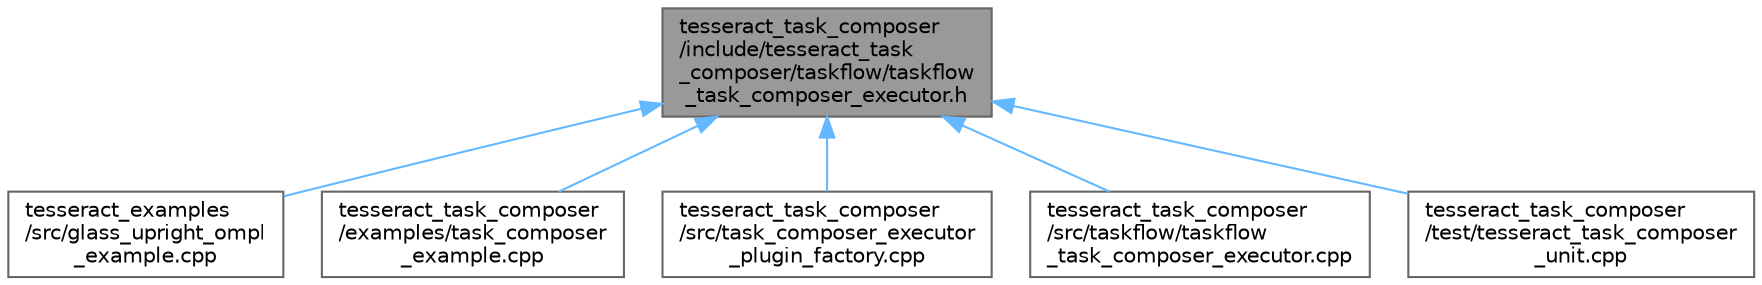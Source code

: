 digraph "tesseract_task_composer/include/tesseract_task_composer/taskflow/taskflow_task_composer_executor.h"
{
 // LATEX_PDF_SIZE
  bgcolor="transparent";
  edge [fontname=Helvetica,fontsize=10,labelfontname=Helvetica,labelfontsize=10];
  node [fontname=Helvetica,fontsize=10,shape=box,height=0.2,width=0.4];
  Node1 [label="tesseract_task_composer\l/include/tesseract_task\l_composer/taskflow/taskflow\l_task_composer_executor.h",height=0.2,width=0.4,color="gray40", fillcolor="grey60", style="filled", fontcolor="black",tooltip="The tasflow executor implementation."];
  Node1 -> Node2 [dir="back",color="steelblue1",style="solid"];
  Node2 [label="tesseract_examples\l/src/glass_upright_ompl\l_example.cpp",height=0.2,width=0.4,color="grey40", fillcolor="white", style="filled",URL="$d6/d0e/glass__upright__ompl__example_8cpp.html",tooltip="Glass upright OMPL example implementation."];
  Node1 -> Node3 [dir="back",color="steelblue1",style="solid"];
  Node3 [label="tesseract_task_composer\l/examples/task_composer\l_example.cpp",height=0.2,width=0.4,color="grey40", fillcolor="white", style="filled",URL="$d2/d8b/task__composer__example_8cpp.html",tooltip=" "];
  Node1 -> Node4 [dir="back",color="steelblue1",style="solid"];
  Node4 [label="tesseract_task_composer\l/src/task_composer_executor\l_plugin_factory.cpp",height=0.2,width=0.4,color="grey40", fillcolor="white", style="filled",URL="$d0/d8a/task__composer__executor__plugin__factory_8cpp.html",tooltip=" "];
  Node1 -> Node5 [dir="back",color="steelblue1",style="solid"];
  Node5 [label="tesseract_task_composer\l/src/taskflow/taskflow\l_task_composer_executor.cpp",height=0.2,width=0.4,color="grey40", fillcolor="white", style="filled",URL="$d1/d42/taskflow__task__composer__executor_8cpp.html",tooltip=" "];
  Node1 -> Node6 [dir="back",color="steelblue1",style="solid"];
  Node6 [label="tesseract_task_composer\l/test/tesseract_task_composer\l_unit.cpp",height=0.2,width=0.4,color="grey40", fillcolor="white", style="filled",URL="$d7/db5/tesseract__task__composer__unit_8cpp.html",tooltip=" "];
}
